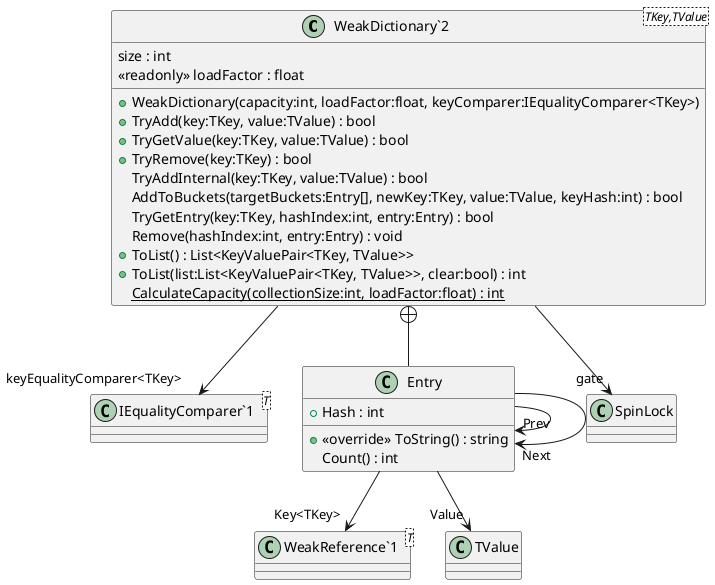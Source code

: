 @startuml
class "WeakDictionary`2"<TKey,TValue> {
    size : int
    <<readonly>> loadFactor : float
    + WeakDictionary(capacity:int, loadFactor:float, keyComparer:IEqualityComparer<TKey>)
    + TryAdd(key:TKey, value:TValue) : bool
    + TryGetValue(key:TKey, value:TValue) : bool
    + TryRemove(key:TKey) : bool
    TryAddInternal(key:TKey, value:TValue) : bool
    AddToBuckets(targetBuckets:Entry[], newKey:TKey, value:TValue, keyHash:int) : bool
    TryGetEntry(key:TKey, hashIndex:int, entry:Entry) : bool
    Remove(hashIndex:int, entry:Entry) : void
    + ToList() : List<KeyValuePair<TKey, TValue>>
    + ToList(list:List<KeyValuePair<TKey, TValue>>, clear:bool) : int
    {static} CalculateCapacity(collectionSize:int, loadFactor:float) : int
}
class "IEqualityComparer`1"<T> {
}
class Entry {
    + Hash : int
    + <<override>> ToString() : string
    Count() : int
}
class "WeakReference`1"<T> {
}
"WeakDictionary`2" --> "gate" SpinLock
"WeakDictionary`2" --> "keyEqualityComparer<TKey>" "IEqualityComparer`1"
"WeakDictionary`2" +-- Entry
Entry --> "Key<TKey>" "WeakReference`1"
Entry --> "Value" TValue
Entry --> "Prev" Entry
Entry --> "Next" Entry
@enduml
